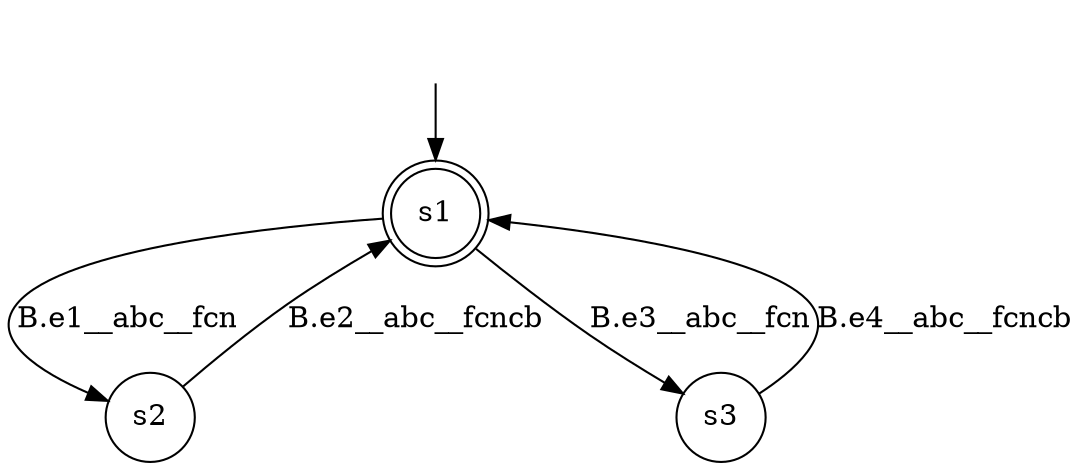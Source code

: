 digraph automaton {
	1 [label=<s1> shape="doublecircle"];
	2 [label=<s2> shape="circle"];
	3 [label=<s3> shape="circle"];
	__init1 [label=<> shape="none"];
	__init1 -> 1;
	1 -> 2 [label=<B.e1__abc__fcn> id="1-0-2"];
	1 -> 3 [label=<B.e3__abc__fcn> id="1-1-3"];
	2 -> 1 [label=<B.e2__abc__fcncb> id="2-0-1"];
	3 -> 1 [label=<B.e4__abc__fcncb> id="3-0-1"];
}
